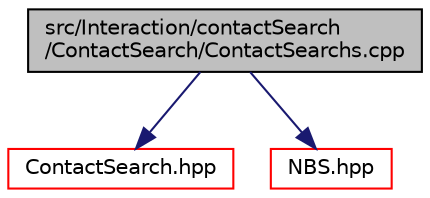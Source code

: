 digraph "src/Interaction/contactSearch/ContactSearch/ContactSearchs.cpp"
{
 // LATEX_PDF_SIZE
  edge [fontname="Helvetica",fontsize="10",labelfontname="Helvetica",labelfontsize="10"];
  node [fontname="Helvetica",fontsize="10",shape=record];
  Node1 [label="src/Interaction/contactSearch\l/ContactSearch/ContactSearchs.cpp",height=0.2,width=0.4,color="black", fillcolor="grey75", style="filled", fontcolor="black",tooltip=" "];
  Node1 -> Node2 [color="midnightblue",fontsize="10",style="solid",fontname="Helvetica"];
  Node2 [label="ContactSearch.hpp",height=0.2,width=0.4,color="red", fillcolor="white", style="filled",URL="$ContactSearch_8hpp.html",tooltip=" "];
  Node1 -> Node182 [color="midnightblue",fontsize="10",style="solid",fontname="Helvetica"];
  Node182 [label="NBS.hpp",height=0.2,width=0.4,color="red", fillcolor="white", style="filled",URL="$NBS_8hpp.html",tooltip=" "];
}
